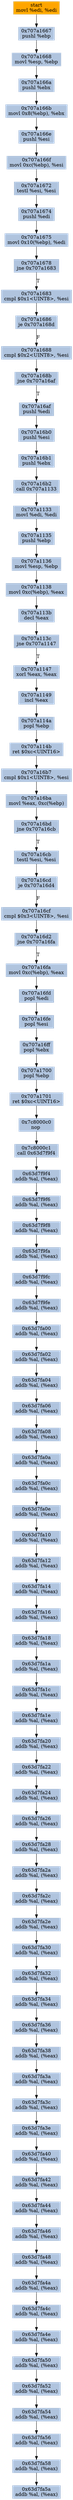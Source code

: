 digraph G {
node[shape=rectangle,style=filled,fillcolor=lightsteelblue,color=lightsteelblue]
bgcolor="transparent"
a0x707a1665movl_edi_edi[label="start\nmovl %edi, %edi",color="lightgrey",fillcolor="orange"];
a0x707a1667pushl_ebp[label="0x707a1667\npushl %ebp"];
a0x707a1668movl_esp_ebp[label="0x707a1668\nmovl %esp, %ebp"];
a0x707a166apushl_ebx[label="0x707a166a\npushl %ebx"];
a0x707a166bmovl_0x8ebp__ebx[label="0x707a166b\nmovl 0x8(%ebp), %ebx"];
a0x707a166epushl_esi[label="0x707a166e\npushl %esi"];
a0x707a166fmovl_0xcebp__esi[label="0x707a166f\nmovl 0xc(%ebp), %esi"];
a0x707a1672testl_esi_esi[label="0x707a1672\ntestl %esi, %esi"];
a0x707a1674pushl_edi[label="0x707a1674\npushl %edi"];
a0x707a1675movl_0x10ebp__edi[label="0x707a1675\nmovl 0x10(%ebp), %edi"];
a0x707a1678jne_0x707a1683[label="0x707a1678\njne 0x707a1683"];
a0x707a1683cmpl_0x1UINT8_esi[label="0x707a1683\ncmpl $0x1<UINT8>, %esi"];
a0x707a1686je_0x707a168d[label="0x707a1686\nje 0x707a168d"];
a0x707a1688cmpl_0x2UINT8_esi[label="0x707a1688\ncmpl $0x2<UINT8>, %esi"];
a0x707a168bjne_0x707a16af[label="0x707a168b\njne 0x707a16af"];
a0x707a16afpushl_edi[label="0x707a16af\npushl %edi"];
a0x707a16b0pushl_esi[label="0x707a16b0\npushl %esi"];
a0x707a16b1pushl_ebx[label="0x707a16b1\npushl %ebx"];
a0x707a16b2call_0x707a1133[label="0x707a16b2\ncall 0x707a1133"];
a0x707a1133movl_edi_edi[label="0x707a1133\nmovl %edi, %edi"];
a0x707a1135pushl_ebp[label="0x707a1135\npushl %ebp"];
a0x707a1136movl_esp_ebp[label="0x707a1136\nmovl %esp, %ebp"];
a0x707a1138movl_0xcebp__eax[label="0x707a1138\nmovl 0xc(%ebp), %eax"];
a0x707a113bdecl_eax[label="0x707a113b\ndecl %eax"];
a0x707a113cjne_0x707a1147[label="0x707a113c\njne 0x707a1147"];
a0x707a1147xorl_eax_eax[label="0x707a1147\nxorl %eax, %eax"];
a0x707a1149incl_eax[label="0x707a1149\nincl %eax"];
a0x707a114apopl_ebp[label="0x707a114a\npopl %ebp"];
a0x707a114bret_0xcUINT16[label="0x707a114b\nret $0xc<UINT16>"];
a0x707a16b7cmpl_0x1UINT8_esi[label="0x707a16b7\ncmpl $0x1<UINT8>, %esi"];
a0x707a16bamovl_eax_0xcebp_[label="0x707a16ba\nmovl %eax, 0xc(%ebp)"];
a0x707a16bdjne_0x707a16cb[label="0x707a16bd\njne 0x707a16cb"];
a0x707a16cbtestl_esi_esi[label="0x707a16cb\ntestl %esi, %esi"];
a0x707a16cdje_0x707a16d4[label="0x707a16cd\nje 0x707a16d4"];
a0x707a16cfcmpl_0x3UINT8_esi[label="0x707a16cf\ncmpl $0x3<UINT8>, %esi"];
a0x707a16d2jne_0x707a16fa[label="0x707a16d2\njne 0x707a16fa"];
a0x707a16famovl_0xcebp__eax[label="0x707a16fa\nmovl 0xc(%ebp), %eax"];
a0x707a16fdpopl_edi[label="0x707a16fd\npopl %edi"];
a0x707a16fepopl_esi[label="0x707a16fe\npopl %esi"];
a0x707a16ffpopl_ebx[label="0x707a16ff\npopl %ebx"];
a0x707a1700popl_ebp[label="0x707a1700\npopl %ebp"];
a0x707a1701ret_0xcUINT16[label="0x707a1701\nret $0xc<UINT16>"];
a0x7c8000c0nop_[label="0x7c8000c0\nnop "];
a0x7c8000c1call_0x63d7f9f4[label="0x7c8000c1\ncall 0x63d7f9f4"];
a0x63d7f9f4addb_al_eax_[label="0x63d7f9f4\naddb %al, (%eax)"];
a0x63d7f9f6addb_al_eax_[label="0x63d7f9f6\naddb %al, (%eax)"];
a0x63d7f9f8addb_al_eax_[label="0x63d7f9f8\naddb %al, (%eax)"];
a0x63d7f9faaddb_al_eax_[label="0x63d7f9fa\naddb %al, (%eax)"];
a0x63d7f9fcaddb_al_eax_[label="0x63d7f9fc\naddb %al, (%eax)"];
a0x63d7f9feaddb_al_eax_[label="0x63d7f9fe\naddb %al, (%eax)"];
a0x63d7fa00addb_al_eax_[label="0x63d7fa00\naddb %al, (%eax)"];
a0x63d7fa02addb_al_eax_[label="0x63d7fa02\naddb %al, (%eax)"];
a0x63d7fa04addb_al_eax_[label="0x63d7fa04\naddb %al, (%eax)"];
a0x63d7fa06addb_al_eax_[label="0x63d7fa06\naddb %al, (%eax)"];
a0x63d7fa08addb_al_eax_[label="0x63d7fa08\naddb %al, (%eax)"];
a0x63d7fa0aaddb_al_eax_[label="0x63d7fa0a\naddb %al, (%eax)"];
a0x63d7fa0caddb_al_eax_[label="0x63d7fa0c\naddb %al, (%eax)"];
a0x63d7fa0eaddb_al_eax_[label="0x63d7fa0e\naddb %al, (%eax)"];
a0x63d7fa10addb_al_eax_[label="0x63d7fa10\naddb %al, (%eax)"];
a0x63d7fa12addb_al_eax_[label="0x63d7fa12\naddb %al, (%eax)"];
a0x63d7fa14addb_al_eax_[label="0x63d7fa14\naddb %al, (%eax)"];
a0x63d7fa16addb_al_eax_[label="0x63d7fa16\naddb %al, (%eax)"];
a0x63d7fa18addb_al_eax_[label="0x63d7fa18\naddb %al, (%eax)"];
a0x63d7fa1aaddb_al_eax_[label="0x63d7fa1a\naddb %al, (%eax)"];
a0x63d7fa1caddb_al_eax_[label="0x63d7fa1c\naddb %al, (%eax)"];
a0x63d7fa1eaddb_al_eax_[label="0x63d7fa1e\naddb %al, (%eax)"];
a0x63d7fa20addb_al_eax_[label="0x63d7fa20\naddb %al, (%eax)"];
a0x63d7fa22addb_al_eax_[label="0x63d7fa22\naddb %al, (%eax)"];
a0x63d7fa24addb_al_eax_[label="0x63d7fa24\naddb %al, (%eax)"];
a0x63d7fa26addb_al_eax_[label="0x63d7fa26\naddb %al, (%eax)"];
a0x63d7fa28addb_al_eax_[label="0x63d7fa28\naddb %al, (%eax)"];
a0x63d7fa2aaddb_al_eax_[label="0x63d7fa2a\naddb %al, (%eax)"];
a0x63d7fa2caddb_al_eax_[label="0x63d7fa2c\naddb %al, (%eax)"];
a0x63d7fa2eaddb_al_eax_[label="0x63d7fa2e\naddb %al, (%eax)"];
a0x63d7fa30addb_al_eax_[label="0x63d7fa30\naddb %al, (%eax)"];
a0x63d7fa32addb_al_eax_[label="0x63d7fa32\naddb %al, (%eax)"];
a0x63d7fa34addb_al_eax_[label="0x63d7fa34\naddb %al, (%eax)"];
a0x63d7fa36addb_al_eax_[label="0x63d7fa36\naddb %al, (%eax)"];
a0x63d7fa38addb_al_eax_[label="0x63d7fa38\naddb %al, (%eax)"];
a0x63d7fa3aaddb_al_eax_[label="0x63d7fa3a\naddb %al, (%eax)"];
a0x63d7fa3caddb_al_eax_[label="0x63d7fa3c\naddb %al, (%eax)"];
a0x63d7fa3eaddb_al_eax_[label="0x63d7fa3e\naddb %al, (%eax)"];
a0x63d7fa40addb_al_eax_[label="0x63d7fa40\naddb %al, (%eax)"];
a0x63d7fa42addb_al_eax_[label="0x63d7fa42\naddb %al, (%eax)"];
a0x63d7fa44addb_al_eax_[label="0x63d7fa44\naddb %al, (%eax)"];
a0x63d7fa46addb_al_eax_[label="0x63d7fa46\naddb %al, (%eax)"];
a0x63d7fa48addb_al_eax_[label="0x63d7fa48\naddb %al, (%eax)"];
a0x63d7fa4aaddb_al_eax_[label="0x63d7fa4a\naddb %al, (%eax)"];
a0x63d7fa4caddb_al_eax_[label="0x63d7fa4c\naddb %al, (%eax)"];
a0x63d7fa4eaddb_al_eax_[label="0x63d7fa4e\naddb %al, (%eax)"];
a0x63d7fa50addb_al_eax_[label="0x63d7fa50\naddb %al, (%eax)"];
a0x63d7fa52addb_al_eax_[label="0x63d7fa52\naddb %al, (%eax)"];
a0x63d7fa54addb_al_eax_[label="0x63d7fa54\naddb %al, (%eax)"];
a0x63d7fa56addb_al_eax_[label="0x63d7fa56\naddb %al, (%eax)"];
a0x63d7fa58addb_al_eax_[label="0x63d7fa58\naddb %al, (%eax)"];
a0x63d7fa5aaddb_al_eax_[label="0x63d7fa5a\naddb %al, (%eax)"];
a0x707a1665movl_edi_edi -> a0x707a1667pushl_ebp [color="#000000"];
a0x707a1667pushl_ebp -> a0x707a1668movl_esp_ebp [color="#000000"];
a0x707a1668movl_esp_ebp -> a0x707a166apushl_ebx [color="#000000"];
a0x707a166apushl_ebx -> a0x707a166bmovl_0x8ebp__ebx [color="#000000"];
a0x707a166bmovl_0x8ebp__ebx -> a0x707a166epushl_esi [color="#000000"];
a0x707a166epushl_esi -> a0x707a166fmovl_0xcebp__esi [color="#000000"];
a0x707a166fmovl_0xcebp__esi -> a0x707a1672testl_esi_esi [color="#000000"];
a0x707a1672testl_esi_esi -> a0x707a1674pushl_edi [color="#000000"];
a0x707a1674pushl_edi -> a0x707a1675movl_0x10ebp__edi [color="#000000"];
a0x707a1675movl_0x10ebp__edi -> a0x707a1678jne_0x707a1683 [color="#000000"];
a0x707a1678jne_0x707a1683 -> a0x707a1683cmpl_0x1UINT8_esi [color="#000000",label="T"];
a0x707a1683cmpl_0x1UINT8_esi -> a0x707a1686je_0x707a168d [color="#000000"];
a0x707a1686je_0x707a168d -> a0x707a1688cmpl_0x2UINT8_esi [color="#000000",label="F"];
a0x707a1688cmpl_0x2UINT8_esi -> a0x707a168bjne_0x707a16af [color="#000000"];
a0x707a168bjne_0x707a16af -> a0x707a16afpushl_edi [color="#000000",label="T"];
a0x707a16afpushl_edi -> a0x707a16b0pushl_esi [color="#000000"];
a0x707a16b0pushl_esi -> a0x707a16b1pushl_ebx [color="#000000"];
a0x707a16b1pushl_ebx -> a0x707a16b2call_0x707a1133 [color="#000000"];
a0x707a16b2call_0x707a1133 -> a0x707a1133movl_edi_edi [color="#000000"];
a0x707a1133movl_edi_edi -> a0x707a1135pushl_ebp [color="#000000"];
a0x707a1135pushl_ebp -> a0x707a1136movl_esp_ebp [color="#000000"];
a0x707a1136movl_esp_ebp -> a0x707a1138movl_0xcebp__eax [color="#000000"];
a0x707a1138movl_0xcebp__eax -> a0x707a113bdecl_eax [color="#000000"];
a0x707a113bdecl_eax -> a0x707a113cjne_0x707a1147 [color="#000000"];
a0x707a113cjne_0x707a1147 -> a0x707a1147xorl_eax_eax [color="#000000",label="T"];
a0x707a1147xorl_eax_eax -> a0x707a1149incl_eax [color="#000000"];
a0x707a1149incl_eax -> a0x707a114apopl_ebp [color="#000000"];
a0x707a114apopl_ebp -> a0x707a114bret_0xcUINT16 [color="#000000"];
a0x707a114bret_0xcUINT16 -> a0x707a16b7cmpl_0x1UINT8_esi [color="#000000"];
a0x707a16b7cmpl_0x1UINT8_esi -> a0x707a16bamovl_eax_0xcebp_ [color="#000000"];
a0x707a16bamovl_eax_0xcebp_ -> a0x707a16bdjne_0x707a16cb [color="#000000"];
a0x707a16bdjne_0x707a16cb -> a0x707a16cbtestl_esi_esi [color="#000000",label="T"];
a0x707a16cbtestl_esi_esi -> a0x707a16cdje_0x707a16d4 [color="#000000"];
a0x707a16cdje_0x707a16d4 -> a0x707a16cfcmpl_0x3UINT8_esi [color="#000000",label="F"];
a0x707a16cfcmpl_0x3UINT8_esi -> a0x707a16d2jne_0x707a16fa [color="#000000"];
a0x707a16d2jne_0x707a16fa -> a0x707a16famovl_0xcebp__eax [color="#000000",label="T"];
a0x707a16famovl_0xcebp__eax -> a0x707a16fdpopl_edi [color="#000000"];
a0x707a16fdpopl_edi -> a0x707a16fepopl_esi [color="#000000"];
a0x707a16fepopl_esi -> a0x707a16ffpopl_ebx [color="#000000"];
a0x707a16ffpopl_ebx -> a0x707a1700popl_ebp [color="#000000"];
a0x707a1700popl_ebp -> a0x707a1701ret_0xcUINT16 [color="#000000"];
a0x707a1701ret_0xcUINT16 -> a0x7c8000c0nop_ [color="#000000"];
a0x7c8000c0nop_ -> a0x7c8000c1call_0x63d7f9f4 [color="#000000"];
a0x7c8000c1call_0x63d7f9f4 -> a0x63d7f9f4addb_al_eax_ [color="#000000"];
a0x63d7f9f4addb_al_eax_ -> a0x63d7f9f6addb_al_eax_ [color="#000000"];
a0x63d7f9f6addb_al_eax_ -> a0x63d7f9f8addb_al_eax_ [color="#000000"];
a0x63d7f9f8addb_al_eax_ -> a0x63d7f9faaddb_al_eax_ [color="#000000"];
a0x63d7f9faaddb_al_eax_ -> a0x63d7f9fcaddb_al_eax_ [color="#000000"];
a0x63d7f9fcaddb_al_eax_ -> a0x63d7f9feaddb_al_eax_ [color="#000000"];
a0x63d7f9feaddb_al_eax_ -> a0x63d7fa00addb_al_eax_ [color="#000000"];
a0x63d7fa00addb_al_eax_ -> a0x63d7fa02addb_al_eax_ [color="#000000"];
a0x63d7fa02addb_al_eax_ -> a0x63d7fa04addb_al_eax_ [color="#000000"];
a0x63d7fa04addb_al_eax_ -> a0x63d7fa06addb_al_eax_ [color="#000000"];
a0x63d7fa06addb_al_eax_ -> a0x63d7fa08addb_al_eax_ [color="#000000"];
a0x63d7fa08addb_al_eax_ -> a0x63d7fa0aaddb_al_eax_ [color="#000000"];
a0x63d7fa0aaddb_al_eax_ -> a0x63d7fa0caddb_al_eax_ [color="#000000"];
a0x63d7fa0caddb_al_eax_ -> a0x63d7fa0eaddb_al_eax_ [color="#000000"];
a0x63d7fa0eaddb_al_eax_ -> a0x63d7fa10addb_al_eax_ [color="#000000"];
a0x63d7fa10addb_al_eax_ -> a0x63d7fa12addb_al_eax_ [color="#000000"];
a0x63d7fa12addb_al_eax_ -> a0x63d7fa14addb_al_eax_ [color="#000000"];
a0x63d7fa14addb_al_eax_ -> a0x63d7fa16addb_al_eax_ [color="#000000"];
a0x63d7fa16addb_al_eax_ -> a0x63d7fa18addb_al_eax_ [color="#000000"];
a0x63d7fa18addb_al_eax_ -> a0x63d7fa1aaddb_al_eax_ [color="#000000"];
a0x63d7fa1aaddb_al_eax_ -> a0x63d7fa1caddb_al_eax_ [color="#000000"];
a0x63d7fa1caddb_al_eax_ -> a0x63d7fa1eaddb_al_eax_ [color="#000000"];
a0x63d7fa1eaddb_al_eax_ -> a0x63d7fa20addb_al_eax_ [color="#000000"];
a0x63d7fa20addb_al_eax_ -> a0x63d7fa22addb_al_eax_ [color="#000000"];
a0x63d7fa22addb_al_eax_ -> a0x63d7fa24addb_al_eax_ [color="#000000"];
a0x63d7fa24addb_al_eax_ -> a0x63d7fa26addb_al_eax_ [color="#000000"];
a0x63d7fa26addb_al_eax_ -> a0x63d7fa28addb_al_eax_ [color="#000000"];
a0x63d7fa28addb_al_eax_ -> a0x63d7fa2aaddb_al_eax_ [color="#000000"];
a0x63d7fa2aaddb_al_eax_ -> a0x63d7fa2caddb_al_eax_ [color="#000000"];
a0x63d7fa2caddb_al_eax_ -> a0x63d7fa2eaddb_al_eax_ [color="#000000"];
a0x63d7fa2eaddb_al_eax_ -> a0x63d7fa30addb_al_eax_ [color="#000000"];
a0x63d7fa30addb_al_eax_ -> a0x63d7fa32addb_al_eax_ [color="#000000"];
a0x63d7fa32addb_al_eax_ -> a0x63d7fa34addb_al_eax_ [color="#000000"];
a0x63d7fa34addb_al_eax_ -> a0x63d7fa36addb_al_eax_ [color="#000000"];
a0x63d7fa36addb_al_eax_ -> a0x63d7fa38addb_al_eax_ [color="#000000"];
a0x63d7fa38addb_al_eax_ -> a0x63d7fa3aaddb_al_eax_ [color="#000000"];
a0x63d7fa3aaddb_al_eax_ -> a0x63d7fa3caddb_al_eax_ [color="#000000"];
a0x63d7fa3caddb_al_eax_ -> a0x63d7fa3eaddb_al_eax_ [color="#000000"];
a0x63d7fa3eaddb_al_eax_ -> a0x63d7fa40addb_al_eax_ [color="#000000"];
a0x63d7fa40addb_al_eax_ -> a0x63d7fa42addb_al_eax_ [color="#000000"];
a0x63d7fa42addb_al_eax_ -> a0x63d7fa44addb_al_eax_ [color="#000000"];
a0x63d7fa44addb_al_eax_ -> a0x63d7fa46addb_al_eax_ [color="#000000"];
a0x63d7fa46addb_al_eax_ -> a0x63d7fa48addb_al_eax_ [color="#000000"];
a0x63d7fa48addb_al_eax_ -> a0x63d7fa4aaddb_al_eax_ [color="#000000"];
a0x63d7fa4aaddb_al_eax_ -> a0x63d7fa4caddb_al_eax_ [color="#000000"];
a0x63d7fa4caddb_al_eax_ -> a0x63d7fa4eaddb_al_eax_ [color="#000000"];
a0x63d7fa4eaddb_al_eax_ -> a0x63d7fa50addb_al_eax_ [color="#000000"];
a0x63d7fa50addb_al_eax_ -> a0x63d7fa52addb_al_eax_ [color="#000000"];
a0x63d7fa52addb_al_eax_ -> a0x63d7fa54addb_al_eax_ [color="#000000"];
a0x63d7fa54addb_al_eax_ -> a0x63d7fa56addb_al_eax_ [color="#000000"];
a0x63d7fa56addb_al_eax_ -> a0x63d7fa58addb_al_eax_ [color="#000000"];
a0x63d7fa58addb_al_eax_ -> a0x63d7fa5aaddb_al_eax_ [color="#000000"];
}
